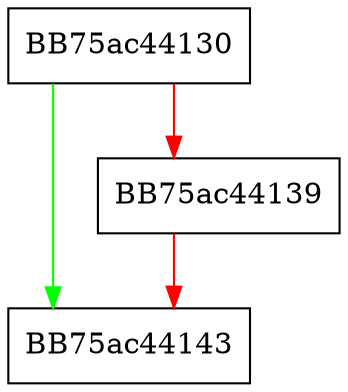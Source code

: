 digraph Close {
  node [shape="box"];
  graph [splines=ortho];
  BB75ac44130 -> BB75ac44143 [color="green"];
  BB75ac44130 -> BB75ac44139 [color="red"];
  BB75ac44139 -> BB75ac44143 [color="red"];
}